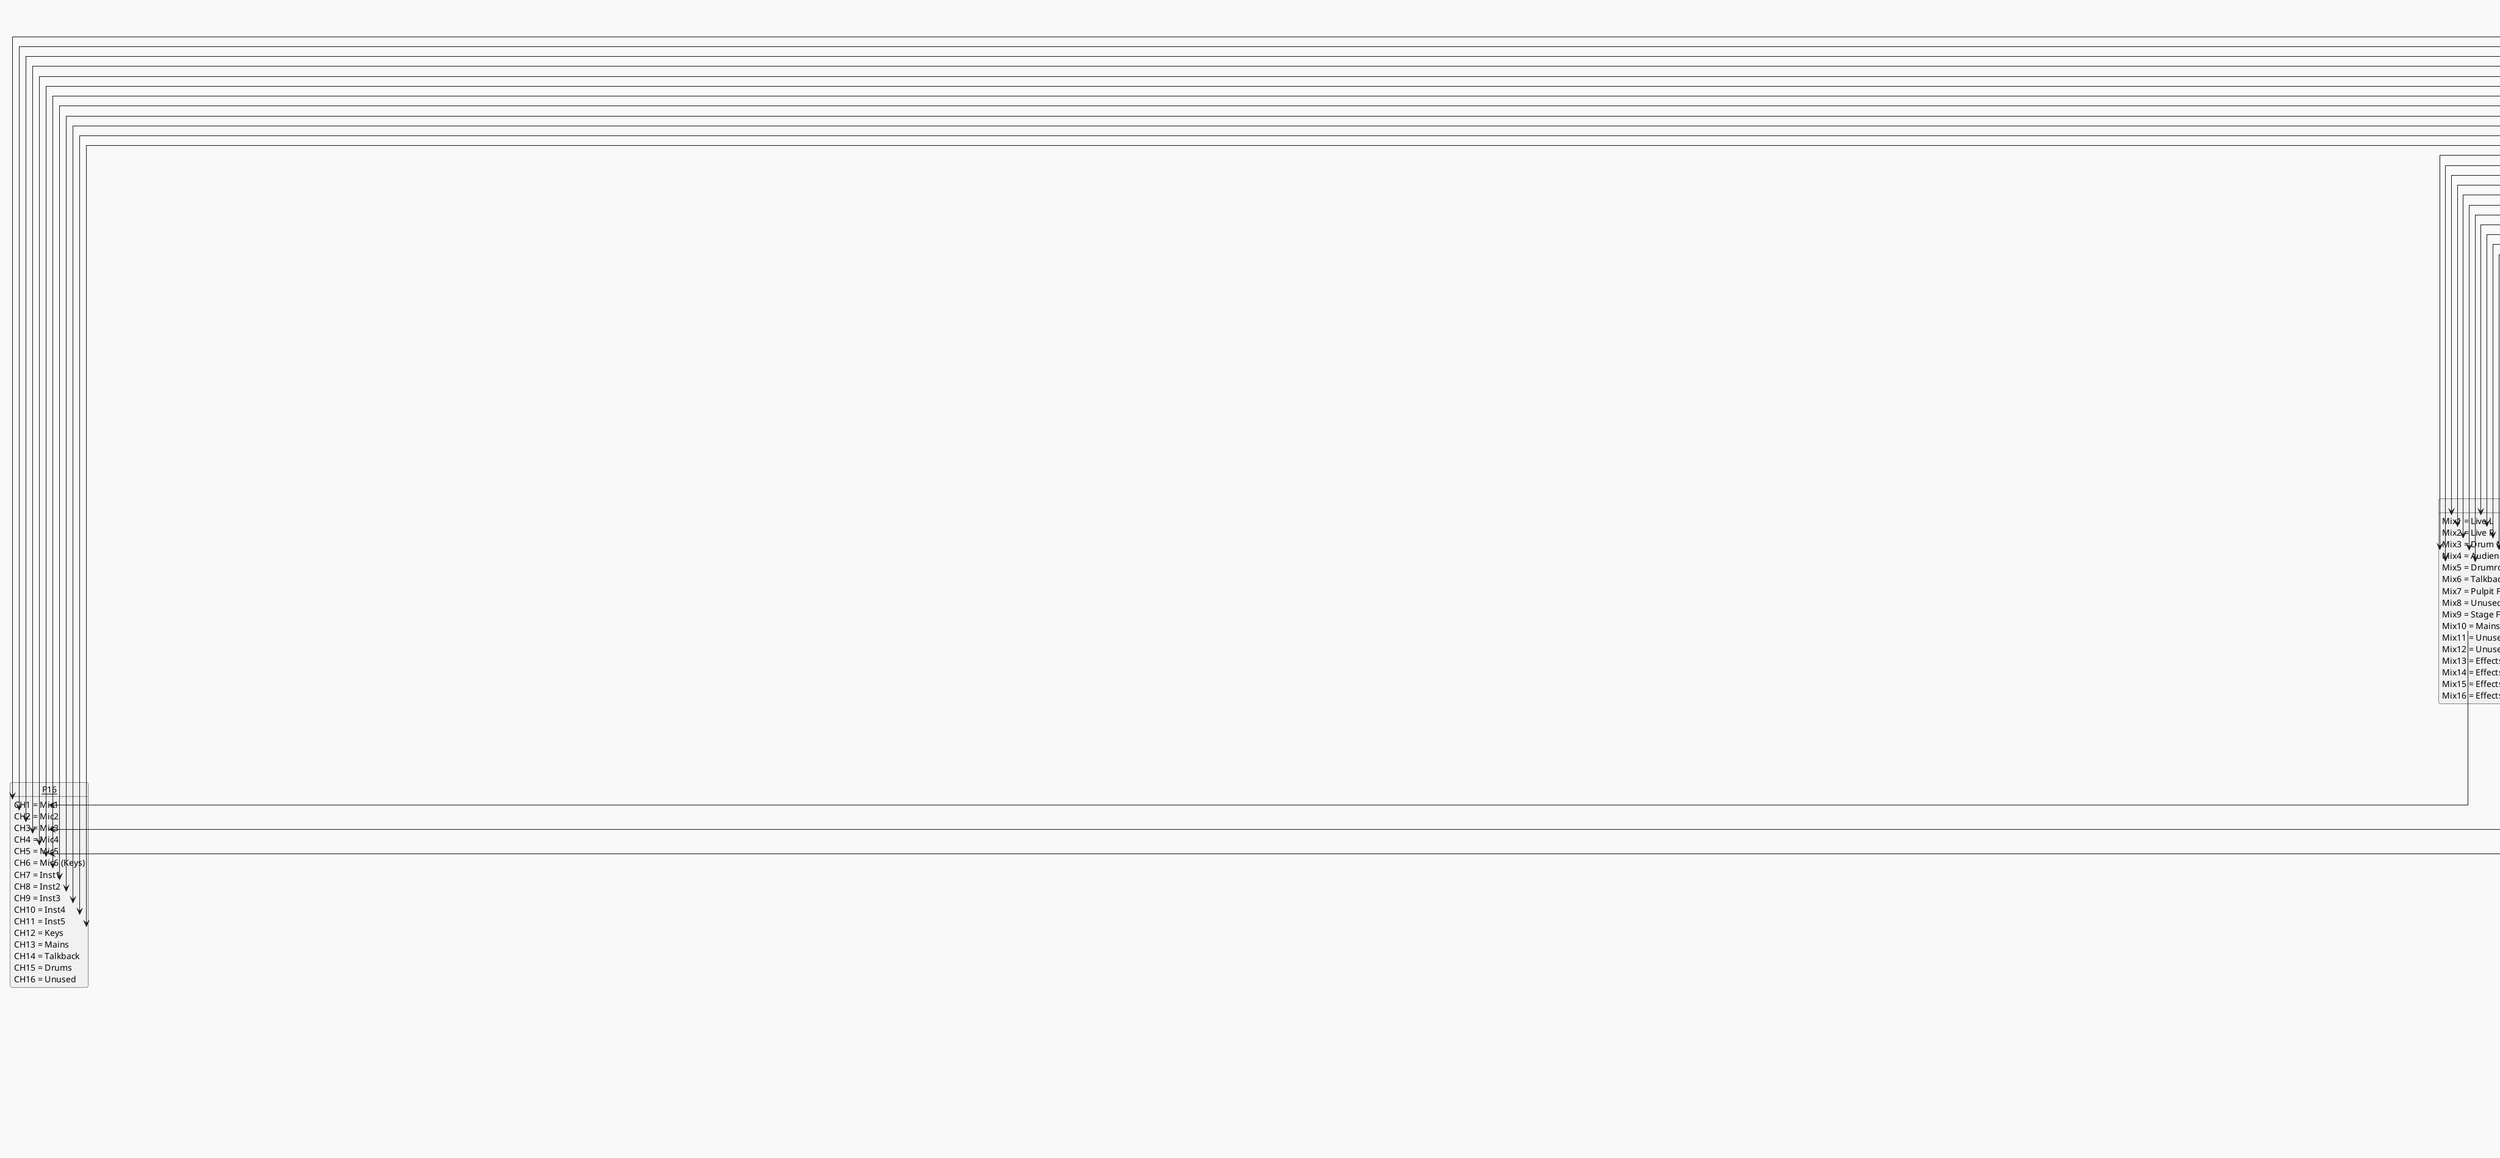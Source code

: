 @startuml
!theme mars
'skinparam linetype polyline
skinparam linetype ortho
'left to right direction
skinparam style strictuml
hide empty members
skinparam groupInheritance 2


skin rose


title Signal Paths (NOT READY YET)

Object Channels {
    CH1 = Headset
    CH2 = Pulpit
    CH3 = Unused
    CH4 = Unused
    CH5 = Unused
    CH6 = Unused
    CH7 = Audience L
    CH8 = Audience R

    CH9 = Mic 1
    CH10 = Mic 2
    CH11 = Mic 3
    CH12 = Mic 4
    CH13 = Mic 5
    CH14 = Mic 6
    CH15 = DrumTB
    CH16 = Unused

    CH17 = Instrument 1
    CH18 = Instrument 2
    CH19 = Instrument 3
    CH20 = Instrument 4
    CH21 = Instrument 5
    CH22 = Unused
    CH23 = Keyboard L
    CH24 = Keyboard R

    CH25 = Kick
    CH26 = Snare
    CH27 = Tom
    CH28 = Tom
    CH29 = Tom
    CH30 = Tom
    CH31 = Overhead L
    CH32 = Overhead R
}

Object Busses {
    Mix1 = Live L
    Mix2 = Live R
    Mix3 = Drum Mon
    Mix4 = Audience Gate Side Chain
    Mix5 = Drumroom talkback Side Chain
    Mix6 = Talkback
    Mix7 = Pulpit Feedback Fixer
    Mix8 = Unused
    Mix9 = Stage Feedback Fixer
    Mix10 = Mains Mon
    Mix11 = Unused
    Mix12 = Unused
    Mix13 = Effects input 1
    Mix14 = Effects input 2
    Mix15 = Effects input 3
    Mix16 = Effects input 4
}



Object P16 {
    CH1 = Mic1
    CH2 = Mic2
    CH3 = Mic3
    CH4 = Mic4
    CH5 = Mic5
    CH6 = Mic6 (Keys)
    CH7 = Inst1
    CH8 = Inst2
    CH9 = Inst3
    CH10 = Inst4
    CH11 = Inst5
    CH12 = Keys
    CH13 = Mains
    CH14 = Talkback
    CH15 = Drums
    CH16 = Unused
}

Channels::CH9 ---> P16::CH1
Channels::CH10 ---> P16::CH2
Channels::CH11 ---> P16::CH3
Channels::CH12 ---> P16::CH4
Channels::CH13 ---> P16::CH5
Channels::CH14 ---> P16::CH6
Channels::CH17 ---> P16::CH7
Channels::CH18 ---> P16::CH8
Channels::CH19 ---> P16::CH9
Channels::CH20 ---> P16::CH10
Channels::CH21 ---> P16::CH11
Channels::CH23 ---> P16::CH12
Busses::Mix10 ---> P16::CH13
Busses::Mix6 ---> P16::CH14
Busses::Mix3 ---> P16::CH15


Object LR


Channels::CH1 ---> LR
Channels::CH1 ---> Busses::Mix1
Channels::CH1 ---> Busses::Mix2
Channels::CH1 ---> Busses::Mix4
Channels::CH1 ---> Busses::Mix10

Channels::CH2 ---> Busses::Mix1
Channels::CH2 ---> Busses::Mix2
Channels::CH2 ---> Busses::Mix4
Channels::CH2 ---> Busses::Mix7


Channels::CH7 ---> Busses::Mix1
Channels::CH8 ---> Busses::Mix2



Channels::CH9 ---> Busses::Mix1
Channels::CH9 ---> Busses::Mix2
Channels::CH9 ---> Busses::Mix9
Channels::CH9 ---> Busses::Mix13
Channels::CH9 ---> Busses::Mix14
Channels::CH9 ---> Busses::Mix15
Channels::CH9 ---> Busses::Mix16

Channels::CH10 ---> Busses::Mix1
Channels::CH10 ---> Busses::Mix2
Channels::CH10 ---> Busses::Mix9
Channels::CH10 ---> Busses::Mix13
Channels::CH10 ---> Busses::Mix14
Channels::CH10 ---> Busses::Mix15
Channels::CH10 ---> Busses::Mix16


Channels::CH11 ---> Busses::Mix1
Channels::CH11 ---> Busses::Mix2
Channels::CH11 ---> Busses::Mix9
Channels::CH11 ---> Busses::Mix13
Channels::CH11 ---> Busses::Mix14
Channels::CH11 ---> Busses::Mix15
Channels::CH11 ---> Busses::Mix16


Channels::CH12 ---> Busses::Mix1
Channels::CH12 ---> Busses::Mix2
Channels::CH12 ---> Busses::Mix9
Channels::CH12 ---> Busses::Mix13
Channels::CH12 ---> Busses::Mix14
Channels::CH12 ---> Busses::Mix15
Channels::CH12 ---> Busses::Mix16

Channels::CH14 ---> Busses::Mix1
Channels::CH14 ---> Busses::Mix2
Channels::CH14 ---> Busses::Mix9
Channels::CH14 ---> Busses::Mix13
Channels::CH14 ---> Busses::Mix14
Channels::CH14 ---> Busses::Mix15
Channels::CH14 ---> Busses::Mix16


Channels::CH15 ---> Busses::Mix6

Channels::CH17 ---> LR
Channels::CH17 ---> Busses::Mix1
Channels::CH17 ---> Busses::Mix2
Channels::CH17 ---> Busses::Mix4

Channels::CH18 ---> LR
Channels::CH18 ---> Busses::Mix1
Channels::CH18 ---> Busses::Mix2
Channels::CH18 ---> Busses::Mix4

Channels::CH19 ---> LR
Channels::CH19 ---> Busses::Mix1
Channels::CH19 ---> Busses::Mix2
Channels::CH19 ---> Busses::Mix4

Channels::CH20 ---> LR
Channels::CH20 ---> Busses::Mix1
Channels::CH20 ---> Busses::Mix2
Channels::CH20 ---> Busses::Mix4

Channels::CH21 ---> LR
Channels::CH21 ---> Busses::Mix1
Channels::CH21 ---> Busses::Mix2
Channels::CH21 ---> Busses::Mix4

Channels::CH23 ---> LR
Channels::CH23 ---> Busses::Mix1
Channels::CH23 ---> Busses::Mix2
Channels::CH23 ---> Busses::Mix4

Channels::CH24 ---> LR
Channels::CH24 ---> Busses::Mix1
Channels::CH24 ---> Busses::Mix2
Channels::CH24 ---> Busses::Mix4





Channels::CH25 ---> LR
Channels::CH25 ---> Busses::Mix1
Channels::CH25 ---> Busses::Mix2
Channels::CH25 ---> Busses::Mix3
Channels::CH25 ---> Busses::Mix4
Channels::CH25 ---> Busses::Mix5

Channels::CH26 ---> LR
Channels::CH26 ---> Busses::Mix1
Channels::CH26 ---> Busses::Mix2
Channels::CH26 ---> Busses::Mix3
Channels::CH26 ---> Busses::Mix4
Channels::CH26 ---> Busses::Mix5

Channels::CH27 ---> LR
Channels::CH27 ---> Busses::Mix1
Channels::CH27 ---> Busses::Mix2
Channels::CH27 ---> Busses::Mix3
Channels::CH27 ---> Busses::Mix4
Channels::CH27 ---> Busses::Mix5

Channels::CH28 ---> LR
Channels::CH28 ---> Busses::Mix1
Channels::CH28 ---> Busses::Mix2
Channels::CH28 ---> Busses::Mix3
Channels::CH28 ---> Busses::Mix4
Channels::CH28 ---> Busses::Mix5

Channels::CH29 ---> LR
Channels::CH29 ---> Busses::Mix1
Channels::CH29 ---> Busses::Mix2
Channels::CH29 ---> Busses::Mix3
Channels::CH29 ---> Busses::Mix4
Channels::CH29 ---> Busses::Mix5

Channels::CH30 ---> LR
Channels::CH30 ---> Busses::Mix1
Channels::CH30 ---> Busses::Mix2
Channels::CH30 ---> Busses::Mix3
Channels::CH30 ---> Busses::Mix4
Channels::CH30 ---> Busses::Mix5

Channels::CH31 ---> LR
Channels::CH31 ---> Busses::Mix1
Channels::CH31 ---> Busses::Mix2
Channels::CH31 ---> Busses::Mix3
Channels::CH31 ---> Busses::Mix4
Channels::CH31 ---> Busses::Mix5

Channels::CH32 ---> LR
Channels::CH32 ---> Busses::Mix1
Channels::CH32 ---> Busses::Mix2
Channels::CH32 ---> Busses::Mix3
Channels::CH32 ---> Busses::Mix4
Channels::CH32 ---> Busses::Mix5


Busses::Mix7 ---> LR

Object Matrix {
    Mtx1 = Front L
    Mtx2 = Front R
    Mtx3 = Fill L
    Mtx4 = Fill R
    Mtx5 = Coffee Shop
    Mtx6 = Outside
}

LR ---> Matrix::Mtx1
LR ---> Matrix::Mtx2
LR ---> Matrix::Mtx3
LR ---> Matrix::Mtx4
LR ---> Matrix::Mtx5
LR ---> Matrix::Mtx6

@enduml
